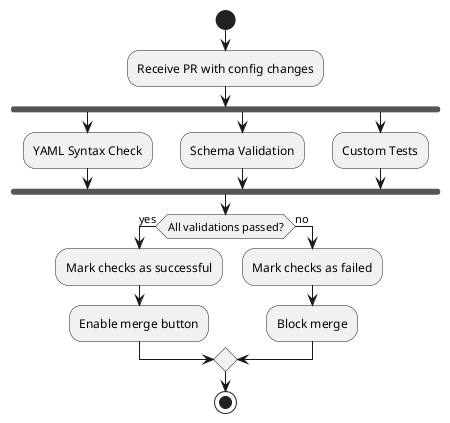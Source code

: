 @startuml Validation Process
start

:Receive PR with config changes;

fork
    :YAML Syntax Check;
fork again
    :Schema Validation;
fork again
    :Custom Tests;
end fork

if (All validations passed?) then (yes)
    :Mark checks as successful;
    :Enable merge button;
else (no)
    :Mark checks as failed;
    :Block merge;
endif

stop
@enduml